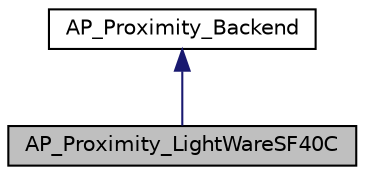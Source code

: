 digraph "AP_Proximity_LightWareSF40C"
{
 // INTERACTIVE_SVG=YES
  edge [fontname="Helvetica",fontsize="10",labelfontname="Helvetica",labelfontsize="10"];
  node [fontname="Helvetica",fontsize="10",shape=record];
  Node1 [label="AP_Proximity_LightWareSF40C",height=0.2,width=0.4,color="black", fillcolor="grey75", style="filled", fontcolor="black"];
  Node2 -> Node1 [dir="back",color="midnightblue",fontsize="10",style="solid",fontname="Helvetica"];
  Node2 [label="AP_Proximity_Backend",height=0.2,width=0.4,color="black", fillcolor="white", style="filled",URL="$classAP__Proximity__Backend.html"];
}
